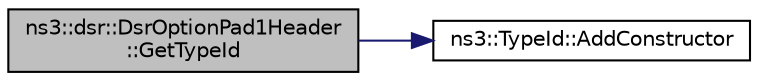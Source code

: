 digraph "ns3::dsr::DsrOptionPad1Header::GetTypeId"
{
 // LATEX_PDF_SIZE
  edge [fontname="Helvetica",fontsize="10",labelfontname="Helvetica",labelfontsize="10"];
  node [fontname="Helvetica",fontsize="10",shape=record];
  rankdir="LR";
  Node1 [label="ns3::dsr::DsrOptionPad1Header\l::GetTypeId",height=0.2,width=0.4,color="black", fillcolor="grey75", style="filled", fontcolor="black",tooltip="Get the type identificator."];
  Node1 -> Node2 [color="midnightblue",fontsize="10",style="solid",fontname="Helvetica"];
  Node2 [label="ns3::TypeId::AddConstructor",height=0.2,width=0.4,color="black", fillcolor="white", style="filled",URL="$classns3_1_1_type_id.html#a06aaf693dc4dbe69b805d942c893ee64",tooltip="Record in this TypeId the fact that the default constructor is accessible."];
}

